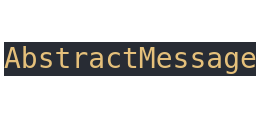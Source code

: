 <mxfile>
    <diagram id="C5RBs43oDa-KdzZeNtuy" name="Page-1">
        <mxGraphModel dx="1110" dy="578" grid="1" gridSize="10" guides="1" tooltips="1" connect="1" arrows="1" fold="1" page="1" pageScale="1" pageWidth="827" pageHeight="1169" math="0" shadow="0">
            <root>
                <mxCell id="WIyWlLk6GJQsqaUBKTNV-0"/>
                <mxCell id="WIyWlLk6GJQsqaUBKTNV-1" parent="WIyWlLk6GJQsqaUBKTNV-0"/>
                <mxCell id="0" value="&lt;pre style=&quot;background-color: #282c34 ; color: #abb2bf ; font-family: &amp;quot;jetbrains mono&amp;quot; , monospace ; font-size: 10.5pt&quot;&gt;&lt;span style=&quot;color: #e5c07b&quot;&gt;AbstractMessage&lt;/span&gt;&lt;/pre&gt;" style="text;whiteSpace=wrap;html=1;" vertex="1" parent="WIyWlLk6GJQsqaUBKTNV-1">
                    <mxGeometry x="284" y="130" width="130" height="60" as="geometry"/>
                </mxCell>
            </root>
        </mxGraphModel>
    </diagram>
</mxfile>